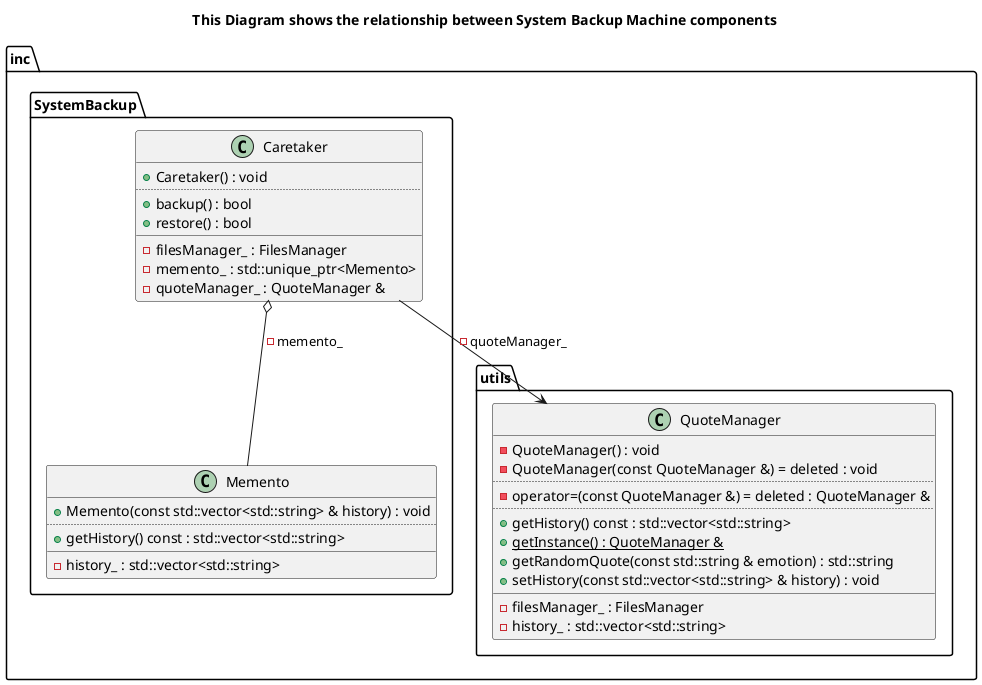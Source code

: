 @startuml
title This Diagram shows the relationship between System Backup Machine components
package [inc] as C_0000392941554902932752 {
package [utils] as C_0002155265323244072197 {
class "QuoteManager" as C_0002087532763571426051
class C_0002087532763571426051 {
-QuoteManager() : void
-QuoteManager(const QuoteManager &) = deleted : void
..
-operator=(const QuoteManager &) = deleted : QuoteManager &
..
+getHistory() const : std::vector<std::string>
{static} +getInstance() : QuoteManager &
+getRandomQuote(const std::string & emotion) : std::string
+setHistory(const std::vector<std::string> & history) : void
__
-filesManager_ : FilesManager
-history_ : std::vector<std::string>
}
}
package [SystemBackup] as C_0001136592463276690933 {
class "Memento" as C_0001705914021101036153
class C_0001705914021101036153 {
+Memento(const std::vector<std::string> & history) : void
..
+getHistory() const : std::vector<std::string>
__
-history_ : std::vector<std::string>
}
class "Caretaker" as C_0001841076516654256738
class C_0001841076516654256738 {
+Caretaker() : void
..
+backup() : bool
+restore() : bool
__
-filesManager_ : FilesManager
-memento_ : std::unique_ptr<Memento>
-quoteManager_ : QuoteManager &
}
}
}
C_0001841076516654256738 o-- C_0001705914021101036153 : -memento_
C_0001841076516654256738 --> C_0002087532763571426051 : -quoteManager_

'Generated with clang-uml, version 0.5.2
'LLVM version clang version 18.1.1 (https://github.com/llvm/llvm-project.git dba2a75e9c7ef81fe84774ba5eee5e67e01d801a)
@enduml
